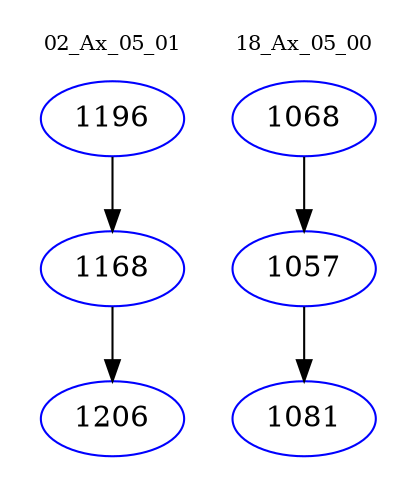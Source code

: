 digraph{
subgraph cluster_0 {
color = white
label = "02_Ax_05_01";
fontsize=10;
T0_1196 [label="1196", color="blue"]
T0_1196 -> T0_1168 [color="black"]
T0_1168 [label="1168", color="blue"]
T0_1168 -> T0_1206 [color="black"]
T0_1206 [label="1206", color="blue"]
}
subgraph cluster_1 {
color = white
label = "18_Ax_05_00";
fontsize=10;
T1_1068 [label="1068", color="blue"]
T1_1068 -> T1_1057 [color="black"]
T1_1057 [label="1057", color="blue"]
T1_1057 -> T1_1081 [color="black"]
T1_1081 [label="1081", color="blue"]
}
}
